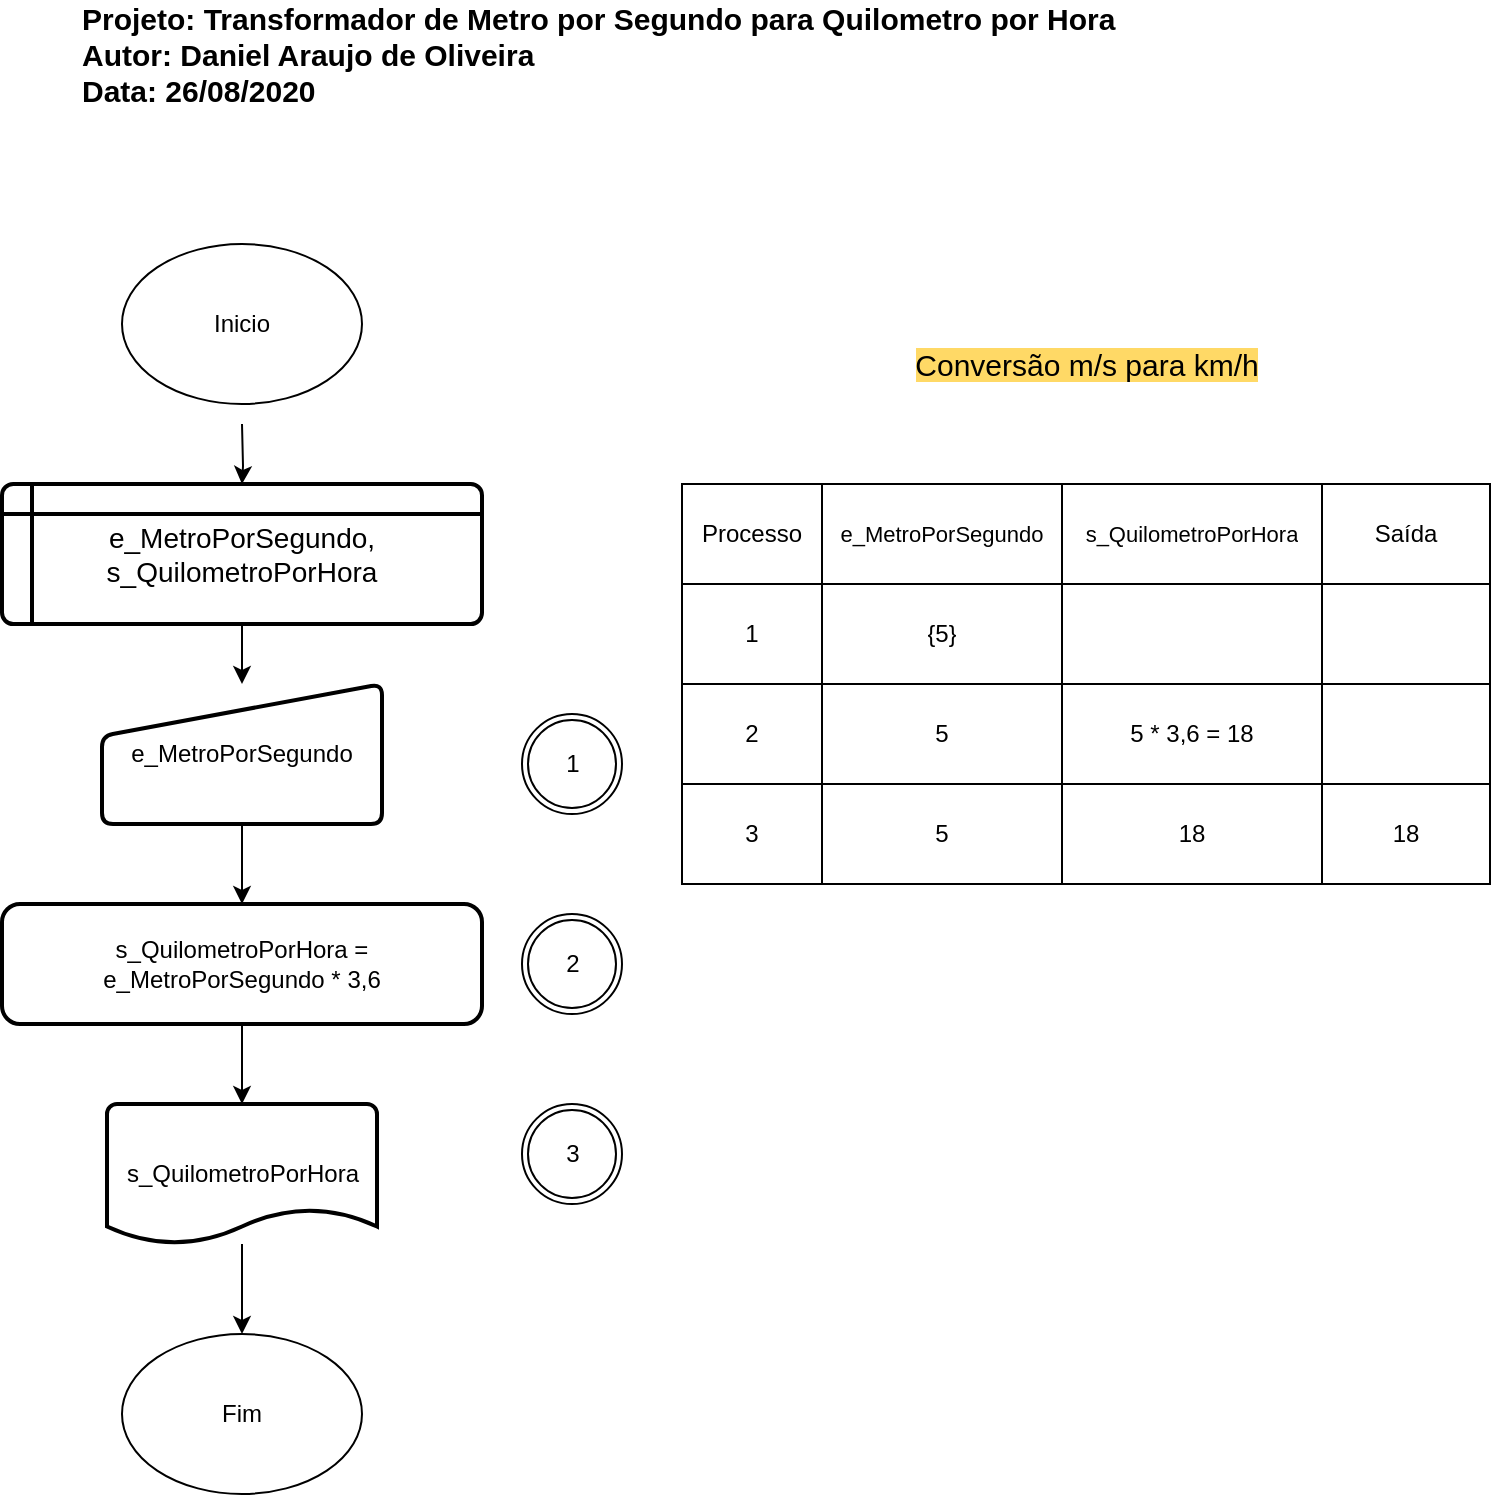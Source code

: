 <mxfile version="13.6.2" type="device"><diagram id="YkPKWUQqvH8J7YU4Ao-5" name="Página-1"><mxGraphModel dx="868" dy="510" grid="1" gridSize="10" guides="1" tooltips="1" connect="1" arrows="1" fold="1" page="1" pageScale="1" pageWidth="827" pageHeight="1169" math="0" shadow="0"><root><mxCell id="0"/><mxCell id="1" parent="0"/><mxCell id="kboYusPgf3-8wUWQr32d-77" value="" style="edgeStyle=orthogonalEdgeStyle;rounded=0;orthogonalLoop=1;jettySize=auto;html=1;" parent="1" target="kboYusPgf3-8wUWQr32d-81" edge="1"><mxGeometry relative="1" as="geometry"><mxPoint x="162" y="290" as="sourcePoint"/></mxGeometry></mxCell><mxCell id="kboYusPgf3-8wUWQr32d-78" value="" style="edgeStyle=orthogonalEdgeStyle;rounded=0;orthogonalLoop=1;jettySize=auto;html=1;" parent="1" source="kboYusPgf3-8wUWQr32d-79" target="kboYusPgf3-8wUWQr32d-85" edge="1"><mxGeometry relative="1" as="geometry"/></mxCell><mxCell id="kboYusPgf3-8wUWQr32d-79" value="&lt;font style=&quot;font-size: 12px&quot;&gt;e_MetroPorSegundo&lt;/font&gt;" style="html=1;strokeWidth=2;shape=manualInput;whiteSpace=wrap;rounded=1;size=26;arcSize=11;" parent="1" vertex="1"><mxGeometry x="92" y="420" width="140" height="70" as="geometry"/></mxCell><mxCell id="kboYusPgf3-8wUWQr32d-80" value="" style="edgeStyle=orthogonalEdgeStyle;rounded=0;orthogonalLoop=1;jettySize=auto;html=1;" parent="1" source="kboYusPgf3-8wUWQr32d-81" target="kboYusPgf3-8wUWQr32d-79" edge="1"><mxGeometry relative="1" as="geometry"/></mxCell><mxCell id="kboYusPgf3-8wUWQr32d-81" value="&lt;span style=&quot;font-size: 14px&quot;&gt;e_MetroPorSegundo, s_QuilometroPorHora&lt;/span&gt;" style="shape=internalStorage;whiteSpace=wrap;html=1;dx=15;dy=15;rounded=1;arcSize=8;strokeWidth=2;" parent="1" vertex="1"><mxGeometry x="42" y="320" width="240" height="70" as="geometry"/></mxCell><mxCell id="kboYusPgf3-8wUWQr32d-82" value="" style="edgeStyle=orthogonalEdgeStyle;rounded=0;orthogonalLoop=1;jettySize=auto;html=1;" parent="1" source="kboYusPgf3-8wUWQr32d-83" target="kboYusPgf3-8wUWQr32d-86" edge="1"><mxGeometry relative="1" as="geometry"/></mxCell><mxCell id="kboYusPgf3-8wUWQr32d-83" value="s_QuilometroPorHora" style="strokeWidth=2;html=1;shape=mxgraph.flowchart.document2;whiteSpace=wrap;size=0.25;" parent="1" vertex="1"><mxGeometry x="94.5" y="630" width="135" height="70" as="geometry"/></mxCell><mxCell id="kboYusPgf3-8wUWQr32d-84" value="" style="edgeStyle=orthogonalEdgeStyle;rounded=0;orthogonalLoop=1;jettySize=auto;html=1;" parent="1" source="kboYusPgf3-8wUWQr32d-85" target="kboYusPgf3-8wUWQr32d-83" edge="1"><mxGeometry relative="1" as="geometry"/></mxCell><mxCell id="kboYusPgf3-8wUWQr32d-85" value="s_QuilometroPorHora = e_MetroPorSegundo * 3,6" style="rounded=1;whiteSpace=wrap;html=1;strokeWidth=2;" parent="1" vertex="1"><mxGeometry x="42" y="530" width="240" height="60" as="geometry"/></mxCell><mxCell id="kboYusPgf3-8wUWQr32d-87" value="" style="shape=table;html=1;whiteSpace=wrap;startSize=0;container=1;collapsible=0;childLayout=tableLayout;" parent="1" vertex="1"><mxGeometry x="382" y="320" width="404" height="200" as="geometry"/></mxCell><mxCell id="kboYusPgf3-8wUWQr32d-88" value="" style="shape=partialRectangle;html=1;whiteSpace=wrap;collapsible=0;dropTarget=0;pointerEvents=0;fillColor=none;top=0;left=0;bottom=0;right=0;points=[[0,0.5],[1,0.5]];portConstraint=eastwest;" parent="kboYusPgf3-8wUWQr32d-87" vertex="1"><mxGeometry width="404" height="50" as="geometry"/></mxCell><mxCell id="kboYusPgf3-8wUWQr32d-89" value="Processo" style="shape=partialRectangle;html=1;whiteSpace=wrap;connectable=0;overflow=hidden;fillColor=none;top=0;left=0;bottom=0;right=0;" parent="kboYusPgf3-8wUWQr32d-88" vertex="1"><mxGeometry width="70" height="50" as="geometry"/></mxCell><mxCell id="kboYusPgf3-8wUWQr32d-90" value="&lt;font style=&quot;font-size: 11px&quot;&gt;e_MetroPorSegundo&lt;/font&gt;" style="shape=partialRectangle;html=1;whiteSpace=wrap;connectable=0;overflow=hidden;fillColor=none;top=0;left=0;bottom=0;right=0;" parent="kboYusPgf3-8wUWQr32d-88" vertex="1"><mxGeometry x="70" width="120" height="50" as="geometry"/></mxCell><mxCell id="kboYusPgf3-8wUWQr32d-91" value="&lt;font style=&quot;font-size: 11px&quot;&gt;s_QuilometroPorHora&lt;/font&gt;" style="shape=partialRectangle;html=1;whiteSpace=wrap;connectable=0;overflow=hidden;fillColor=none;top=0;left=0;bottom=0;right=0;" parent="kboYusPgf3-8wUWQr32d-88" vertex="1"><mxGeometry x="190" width="130" height="50" as="geometry"/></mxCell><mxCell id="kboYusPgf3-8wUWQr32d-92" value="Saída" style="shape=partialRectangle;html=1;whiteSpace=wrap;connectable=0;overflow=hidden;fillColor=none;top=0;left=0;bottom=0;right=0;" parent="kboYusPgf3-8wUWQr32d-88" vertex="1"><mxGeometry x="320" width="84" height="50" as="geometry"/></mxCell><mxCell id="kboYusPgf3-8wUWQr32d-93" value="" style="shape=partialRectangle;html=1;whiteSpace=wrap;collapsible=0;dropTarget=0;pointerEvents=0;fillColor=none;top=0;left=0;bottom=0;right=0;points=[[0,0.5],[1,0.5]];portConstraint=eastwest;" parent="kboYusPgf3-8wUWQr32d-87" vertex="1"><mxGeometry y="50" width="404" height="50" as="geometry"/></mxCell><mxCell id="kboYusPgf3-8wUWQr32d-94" value="1" style="shape=partialRectangle;html=1;whiteSpace=wrap;connectable=0;overflow=hidden;fillColor=none;top=0;left=0;bottom=0;right=0;" parent="kboYusPgf3-8wUWQr32d-93" vertex="1"><mxGeometry width="70" height="50" as="geometry"/></mxCell><mxCell id="kboYusPgf3-8wUWQr32d-95" value="{5}" style="shape=partialRectangle;html=1;whiteSpace=wrap;connectable=0;overflow=hidden;fillColor=none;top=0;left=0;bottom=0;right=0;" parent="kboYusPgf3-8wUWQr32d-93" vertex="1"><mxGeometry x="70" width="120" height="50" as="geometry"/></mxCell><mxCell id="kboYusPgf3-8wUWQr32d-96" value="" style="shape=partialRectangle;html=1;whiteSpace=wrap;connectable=0;overflow=hidden;fillColor=none;top=0;left=0;bottom=0;right=0;" parent="kboYusPgf3-8wUWQr32d-93" vertex="1"><mxGeometry x="190" width="130" height="50" as="geometry"/></mxCell><mxCell id="kboYusPgf3-8wUWQr32d-97" value="" style="shape=partialRectangle;html=1;whiteSpace=wrap;connectable=0;overflow=hidden;fillColor=none;top=0;left=0;bottom=0;right=0;" parent="kboYusPgf3-8wUWQr32d-93" vertex="1"><mxGeometry x="320" width="84" height="50" as="geometry"/></mxCell><mxCell id="kboYusPgf3-8wUWQr32d-98" value="" style="shape=partialRectangle;html=1;whiteSpace=wrap;collapsible=0;dropTarget=0;pointerEvents=0;fillColor=none;top=0;left=0;bottom=0;right=0;points=[[0,0.5],[1,0.5]];portConstraint=eastwest;" parent="kboYusPgf3-8wUWQr32d-87" vertex="1"><mxGeometry y="100" width="404" height="50" as="geometry"/></mxCell><mxCell id="kboYusPgf3-8wUWQr32d-99" value="2" style="shape=partialRectangle;html=1;whiteSpace=wrap;connectable=0;overflow=hidden;fillColor=none;top=0;left=0;bottom=0;right=0;" parent="kboYusPgf3-8wUWQr32d-98" vertex="1"><mxGeometry width="70" height="50" as="geometry"/></mxCell><mxCell id="kboYusPgf3-8wUWQr32d-100" value="5" style="shape=partialRectangle;html=1;whiteSpace=wrap;connectable=0;overflow=hidden;fillColor=none;top=0;left=0;bottom=0;right=0;" parent="kboYusPgf3-8wUWQr32d-98" vertex="1"><mxGeometry x="70" width="120" height="50" as="geometry"/></mxCell><mxCell id="kboYusPgf3-8wUWQr32d-101" value="5 * 3,6 = 18" style="shape=partialRectangle;html=1;whiteSpace=wrap;connectable=0;overflow=hidden;fillColor=none;top=0;left=0;bottom=0;right=0;" parent="kboYusPgf3-8wUWQr32d-98" vertex="1"><mxGeometry x="190" width="130" height="50" as="geometry"/></mxCell><mxCell id="kboYusPgf3-8wUWQr32d-102" value="" style="shape=partialRectangle;html=1;whiteSpace=wrap;connectable=0;overflow=hidden;fillColor=none;top=0;left=0;bottom=0;right=0;" parent="kboYusPgf3-8wUWQr32d-98" vertex="1"><mxGeometry x="320" width="84" height="50" as="geometry"/></mxCell><mxCell id="kboYusPgf3-8wUWQr32d-103" value="" style="shape=partialRectangle;html=1;whiteSpace=wrap;collapsible=0;dropTarget=0;pointerEvents=0;fillColor=none;top=0;left=0;bottom=0;right=0;points=[[0,0.5],[1,0.5]];portConstraint=eastwest;" parent="kboYusPgf3-8wUWQr32d-87" vertex="1"><mxGeometry y="150" width="404" height="50" as="geometry"/></mxCell><mxCell id="kboYusPgf3-8wUWQr32d-104" value="3" style="shape=partialRectangle;html=1;whiteSpace=wrap;connectable=0;overflow=hidden;fillColor=none;top=0;left=0;bottom=0;right=0;" parent="kboYusPgf3-8wUWQr32d-103" vertex="1"><mxGeometry width="70" height="50" as="geometry"/></mxCell><mxCell id="kboYusPgf3-8wUWQr32d-105" value="5" style="shape=partialRectangle;html=1;whiteSpace=wrap;connectable=0;overflow=hidden;fillColor=none;top=0;left=0;bottom=0;right=0;" parent="kboYusPgf3-8wUWQr32d-103" vertex="1"><mxGeometry x="70" width="120" height="50" as="geometry"/></mxCell><mxCell id="kboYusPgf3-8wUWQr32d-106" value="18" style="shape=partialRectangle;html=1;whiteSpace=wrap;connectable=0;overflow=hidden;fillColor=none;top=0;left=0;bottom=0;right=0;" parent="kboYusPgf3-8wUWQr32d-103" vertex="1"><mxGeometry x="190" width="130" height="50" as="geometry"/></mxCell><mxCell id="kboYusPgf3-8wUWQr32d-107" value="18" style="shape=partialRectangle;html=1;whiteSpace=wrap;connectable=0;overflow=hidden;fillColor=none;top=0;left=0;bottom=0;right=0;" parent="kboYusPgf3-8wUWQr32d-103" vertex="1"><mxGeometry x="320" width="84" height="50" as="geometry"/></mxCell><mxCell id="kboYusPgf3-8wUWQr32d-86" value="Fim" style="ellipse;whiteSpace=wrap;html=1;" parent="1" vertex="1"><mxGeometry x="102" y="745" width="120" height="80" as="geometry"/></mxCell><mxCell id="kboYusPgf3-8wUWQr32d-108" value="" style="shape=mxgraph.bpmn.shape;html=1;verticalLabelPosition=bottom;labelBackgroundColor=#ffffff;verticalAlign=top;align=center;perimeter=ellipsePerimeter;outlineConnect=0;outline=throwing;symbol=general;strokeWidth=1;" parent="1" vertex="1"><mxGeometry x="302" y="435" width="50" height="50" as="geometry"/></mxCell><mxCell id="kboYusPgf3-8wUWQr32d-109" value="" style="shape=mxgraph.bpmn.shape;html=1;verticalLabelPosition=bottom;labelBackgroundColor=#ffffff;verticalAlign=top;align=center;perimeter=ellipsePerimeter;outlineConnect=0;outline=throwing;symbol=general;strokeWidth=1;" parent="1" vertex="1"><mxGeometry x="302" y="535" width="50" height="50" as="geometry"/></mxCell><mxCell id="kboYusPgf3-8wUWQr32d-110" value="" style="shape=mxgraph.bpmn.shape;html=1;verticalLabelPosition=bottom;labelBackgroundColor=#ffffff;verticalAlign=top;align=center;perimeter=ellipsePerimeter;outlineConnect=0;outline=throwing;symbol=general;strokeWidth=1;" parent="1" vertex="1"><mxGeometry x="302" y="630" width="50" height="50" as="geometry"/></mxCell><mxCell id="kboYusPgf3-8wUWQr32d-111" value="1" style="text;html=1;resizable=0;autosize=1;align=center;verticalAlign=middle;points=[];fillColor=none;strokeColor=none;rounded=0;" parent="1" vertex="1"><mxGeometry x="317" y="450" width="20" height="20" as="geometry"/></mxCell><mxCell id="kboYusPgf3-8wUWQr32d-112" value="2" style="text;html=1;resizable=0;autosize=1;align=center;verticalAlign=middle;points=[];fillColor=none;strokeColor=none;rounded=0;" parent="1" vertex="1"><mxGeometry x="317" y="550" width="20" height="20" as="geometry"/></mxCell><mxCell id="kboYusPgf3-8wUWQr32d-113" value="3" style="text;html=1;resizable=0;autosize=1;align=center;verticalAlign=middle;points=[];fillColor=none;strokeColor=none;rounded=0;" parent="1" vertex="1"><mxGeometry x="317" y="645" width="20" height="20" as="geometry"/></mxCell><mxCell id="kboYusPgf3-8wUWQr32d-114" value="&lt;span style=&quot;background-color: rgb(255 , 217 , 102) ; font-size: 15px&quot;&gt;Conversão m/s para km/h&lt;/span&gt;" style="text;html=1;resizable=0;autosize=1;align=center;verticalAlign=middle;points=[];fillColor=none;strokeColor=none;rounded=0;fontSize=15;" parent="1" vertex="1"><mxGeometry x="494" y="250" width="180" height="20" as="geometry"/></mxCell><mxCell id="kboYusPgf3-8wUWQr32d-115" value="Inicio" style="ellipse;whiteSpace=wrap;html=1;" parent="1" vertex="1"><mxGeometry x="102" y="200" width="120" height="80" as="geometry"/></mxCell><mxCell id="lzl9j8hgTR5RVn6eDQHh-1" value="&lt;font style=&quot;font-size: 15px&quot;&gt;&lt;b&gt;Projeto: Transformador de Metro por Segundo para Quilometro por Hora&lt;br&gt;Autor: Daniel Araujo de Oliveira&lt;br&gt;Data: 26/08/2020&lt;/b&gt;&lt;/font&gt;" style="text;html=1;resizable=0;autosize=1;align=left;verticalAlign=middle;points=[];fillColor=none;strokeColor=none;rounded=0;" vertex="1" parent="1"><mxGeometry x="80" y="80" width="530" height="50" as="geometry"/></mxCell></root></mxGraphModel></diagram></mxfile>
